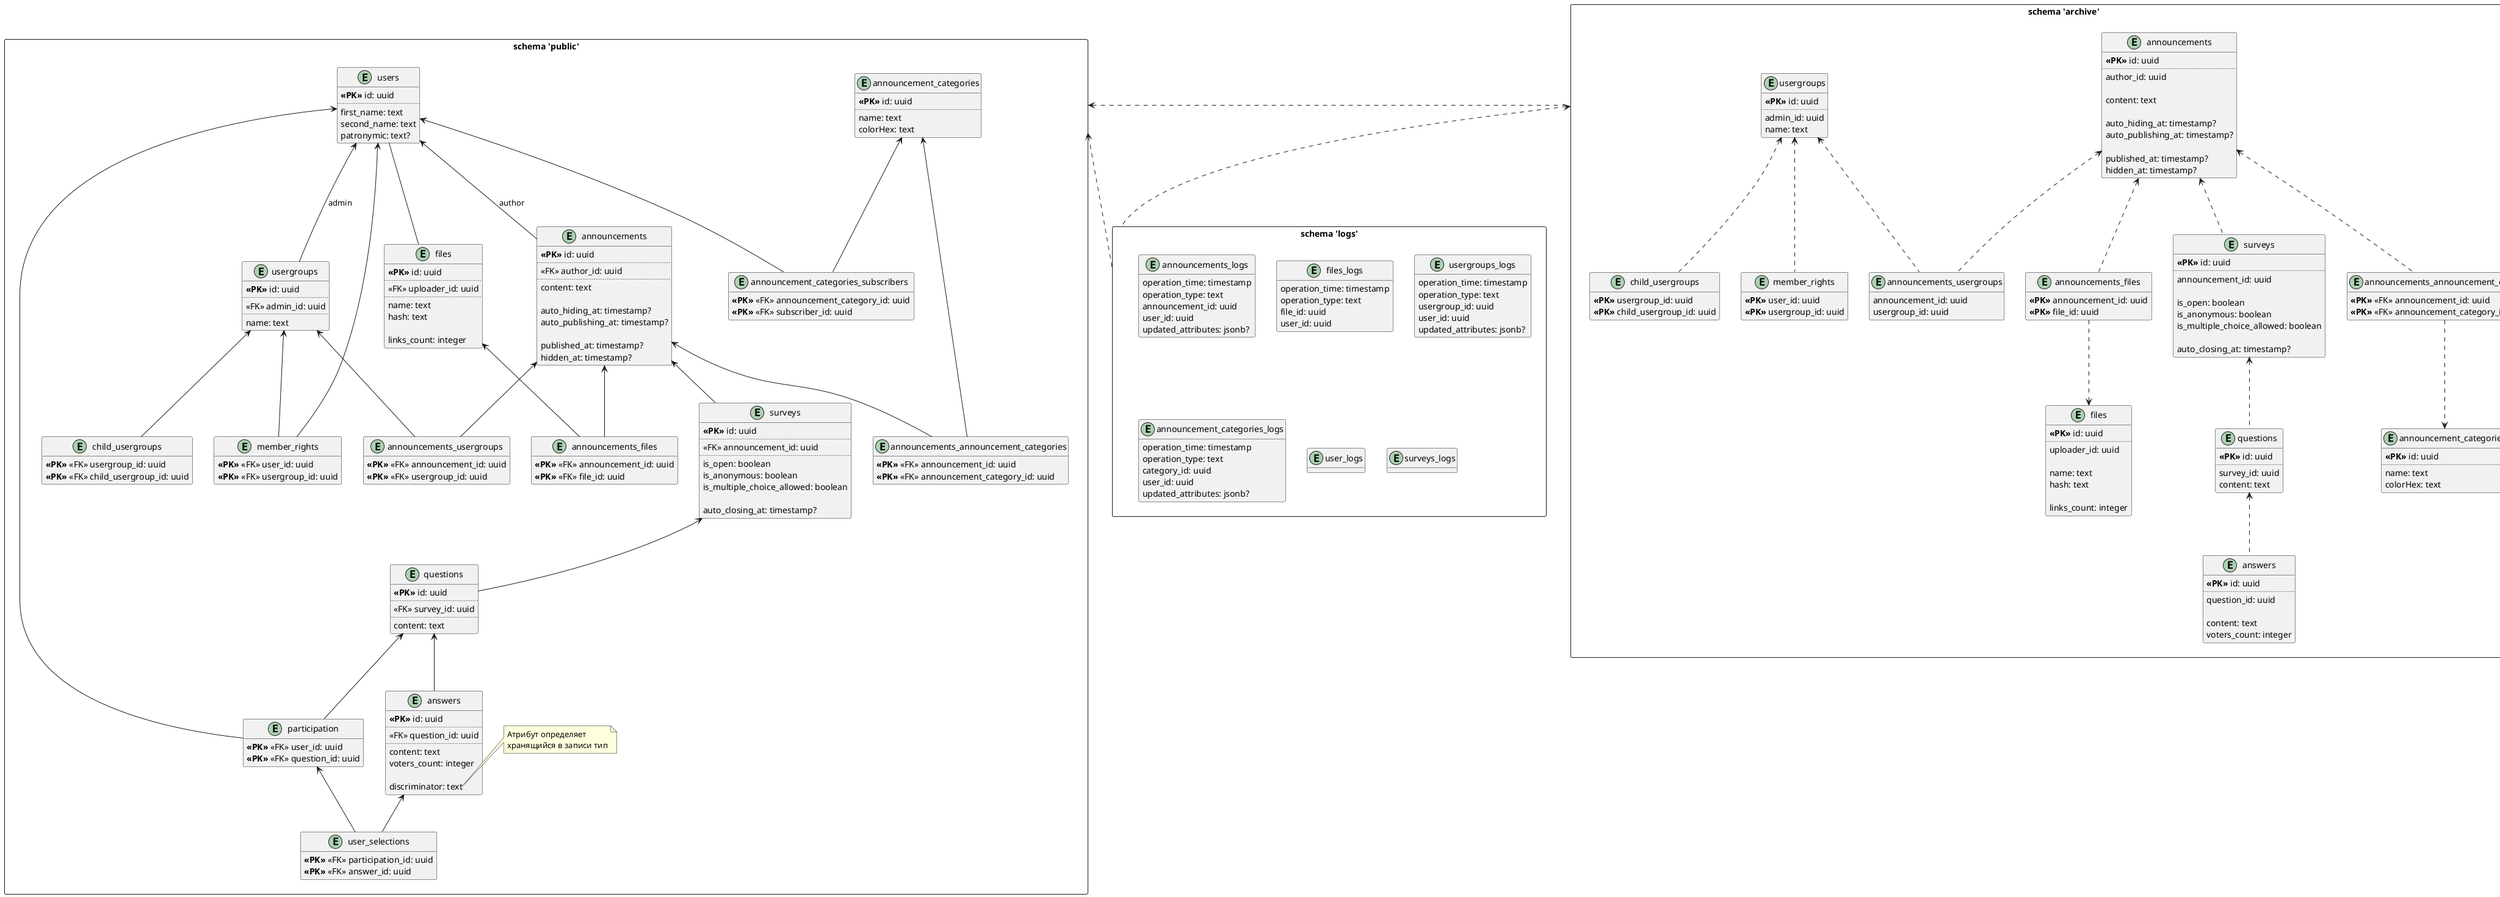 ﻿@startuml
'https://plantuml.com/class-diagram

hide methods

rectangle "schema 'public'" as public_schema { 
    entity users {
        <b><<PK>></b> id: uuid
        ..
        first_name: text
        second_name: text
        patronymic: text?
    }
    
    entity announcements {
        <b><<PK>></b> id: uuid
        ..
        <<FK>> author_id: uuid
        ..
        content: text
        
        auto_hiding_at: timestamp?
        auto_publishing_at: timestamp?
        
        published_at: timestamp?
        hidden_at: timestamp?
    }
    users <-- announcements : author
    
    entity usergroups {
        <b><<PK>></b> id: uuid
        ..
        <<FK>> admin_id: uuid
        ..
        name: text
    }
    users <-- usergroups : admin
    
    entity child_usergroups {
        <b><<PK>></b> <<FK>> usergroup_id: uuid
        <b><<PK>></b> <<FK>> child_usergroup_id: uuid
    }
    usergroups <-- child_usergroups
    
    entity announcements_usergroups {
        <b><<PK>></b> <<FK>> announcement_id: uuid
        <b><<PK>></b> <<FK>> usergroup_id: uuid
    }
    announcements <-- announcements_usergroups
    usergroups <-- announcements_usergroups
    
    entity member_rights {
        <b><<PK>></b> <<FK>> user_id: uuid
        <b><<PK>></b> <<FK>> usergroup_id: uuid
    }
    usergroups <-- member_rights
    users <-- member_rights
    
    entity announcement_categories {
        <b><<PK>></b> id: uuid
        ..
        name: text
        colorHex: text
    }
    
    entity announcements_announcement_categories {
        <b><<PK>></b> <<FK>> announcement_id: uuid
        <b><<PK>></b> <<FK>> announcement_category_id: uuid
    }
    announcements <-- announcements_announcement_categories
    announcement_categories <-right- announcements_announcement_categories
    
    entity announcement_categories_subscribers {
        <b><<PK>></b> <<FK>> announcement_category_id: uuid
        <b><<PK>></b> <<FK>> subscriber_id: uuid
    }
    announcement_categories <-- announcement_categories_subscribers
    users <-- announcement_categories_subscribers
    
    entity files {
        <b><<PK>></b> id: uuid
        ..
        <<FK>> uploader_id: uuid
        ..
        name: text
        hash: text
        
        links_count: integer
    }
    users -- files
    
    entity announcements_files {
        <b><<PK>></b> <<FK>> announcement_id: uuid
        <b><<PK>></b> <<FK>> file_id: uuid
    }
    announcements <-- announcements_files
    files <-- announcements_files
    
    entity surveys {
        <b><<PK>></b> id: uuid
        ..
        <<FK>> announcement_id: uuid
        ..
        is_open: boolean
        is_anonymous: boolean
        is_multiple_choice_allowed: boolean
        
        auto_closing_at: timestamp?
    }
    announcements <-- surveys
    
    entity questions {
        <b><<PK>></b> id: uuid
        ..
        <<FK>> survey_id: uuid
        ..
        content: text    
    }
    surveys <-- questions
    
    entity answers {
        <b><<PK>></b> id: uuid
        ..
        <<FK>> question_id: uuid
        ..
        content: text
        voters_count: integer
        
        discriminator: text
    }
    questions <-- answers
    note right of answers::discriminator
        Атрибут определяет 
        хранящийся в записи тип
    end note
    
    entity participation {
        <b><<PK>></b> <<FK>> user_id: uuid
        <b><<PK>></b> <<FK>> question_id: uuid
    }
    users <-- participation
    questions <-- participation
    
    entity user_selections {
        <b><<PK>></b> <<FK>> participation_id: uuid
        <b><<PK>></b> <<FK>> answer_id: uuid
    }
    participation <-- user_selections
    answers <-- user_selections
}



rectangle "schema 'archive'" as archive_schema {
    ' announcement's related entity group
    entity "announcements" as archived_announcements  {
        <b><<PK>></b> id: uuid
        ..
        author_id: uuid
        
        content: text
        
        auto_hiding_at: timestamp?
        auto_publishing_at: timestamp?
        
        published_at: timestamp?
        hidden_at: timestamp?
    }
    
    entity "surveys" as archived_surveys {
            <b><<PK>></b> id: uuid
            ..
            announcement_id: uuid
            
            is_open: boolean
            is_anonymous: boolean
            is_multiple_choice_allowed: boolean
            
            auto_closing_at: timestamp?
    }
    archived_announcements <.. archived_surveys
    
    entity "questions" as archived_questions {
        <b><<PK>></b> id: uuid
        ..
        survey_id: uuid
        content: text    
    }
    archived_surveys <.. archived_questions
    
    entity "answers" as archived_answers {
        <b><<PK>></b> id: uuid
        ..
        question_id: uuid
        
        content: text
        voters_count: integer
    }
    archived_questions <.. archived_answers
    
    entity "files" as archived_files {
        <b><<PK>></b> id: uuid
        ..
        uploader_id: uuid
        
        name: text
        hash: text
        
        links_count: integer
    }
    
    entity "announcements_files" as archived_announcements_files {
        <b><<PK>></b> announcement_id: uuid
        <b><<PK>></b> file_id: uuid
    }
    archived_announcements <.. archived_announcements_files
    archived_files <.up. archived_announcements_files
    
    ' usergroup's related entity group
    entity "usergroups" as archived_usergroups {
        <b><<PK>></b> id: uuid
        ..
        admin_id: uuid
        name: text
    } 
    
    entity "member_rights" as archived_member_rights {
        <b><<PK>></b> user_id: uuid
        <b><<PK>></b> usergroup_id: uuid
    } 
    archived_usergroups <.. archived_member_rights
    
    entity child_usergroups {
        <b><<PK>></b> usergroup_id: uuid
        <b><<PK>></b> child_usergroup_id: uuid
    }
    archived_usergroups <.. child_usergroups
    
    entity "announcements_usergroups" as archived_announcements_usergroups {
        announcement_id: uuid
        usergroup_id: uuid
    }
    archived_usergroups <.. archived_announcements_usergroups
    archived_announcements <.. archived_announcements_usergroups
    
    ' announcement category's related entity group
    entity "announcement_categories" as archived_announcement_categories {
        <b><<PK>></b> id: uuid
        ..
        name: text
        colorHex: text
    }
    
    entity "announcements_announcement_categories" as archived_announcements_announcement_categories {
        <b><<PK>></b> <<FK>> announcement_id: uuid
        <b><<PK>></b> <<FK>> announcement_category_id: uuid
    }
    archived_announcements <.. archived_announcements_announcement_categories
    archived_announcement_categories <.up. archived_announcements_announcement_categories
}
public_schema <.right. archive_schema



rectangle "schema 'logs'" as logs_schema {
    entity announcements_logs {
        operation_time: timestamp
        operation_type: text
        announcement_id: uuid
        user_id: uuid
        updated_attributes: jsonb?
    }
    
    entity files_logs {
        operation_time: timestamp
        operation_type: text
        file_id: uuid
        user_id: uuid
    }
    
    entity usergroups_logs {
        operation_time: timestamp
        operation_type: text
        usergroup_id: uuid
        user_id: uuid
        updated_attributes: jsonb?
    }
    
    entity announcement_categories_logs {
        operation_time: timestamp
        operation_type: text
        category_id: uuid
        user_id: uuid
        updated_attributes: jsonb?
    }
    
    ' todo продумать
    entity user_logs {
    }
    
    ' todo нужно?
    entity surveys_logs {
    
    }
}
public_schema <.. logs_schema
archive_schema <.. logs_schema

@enduml 